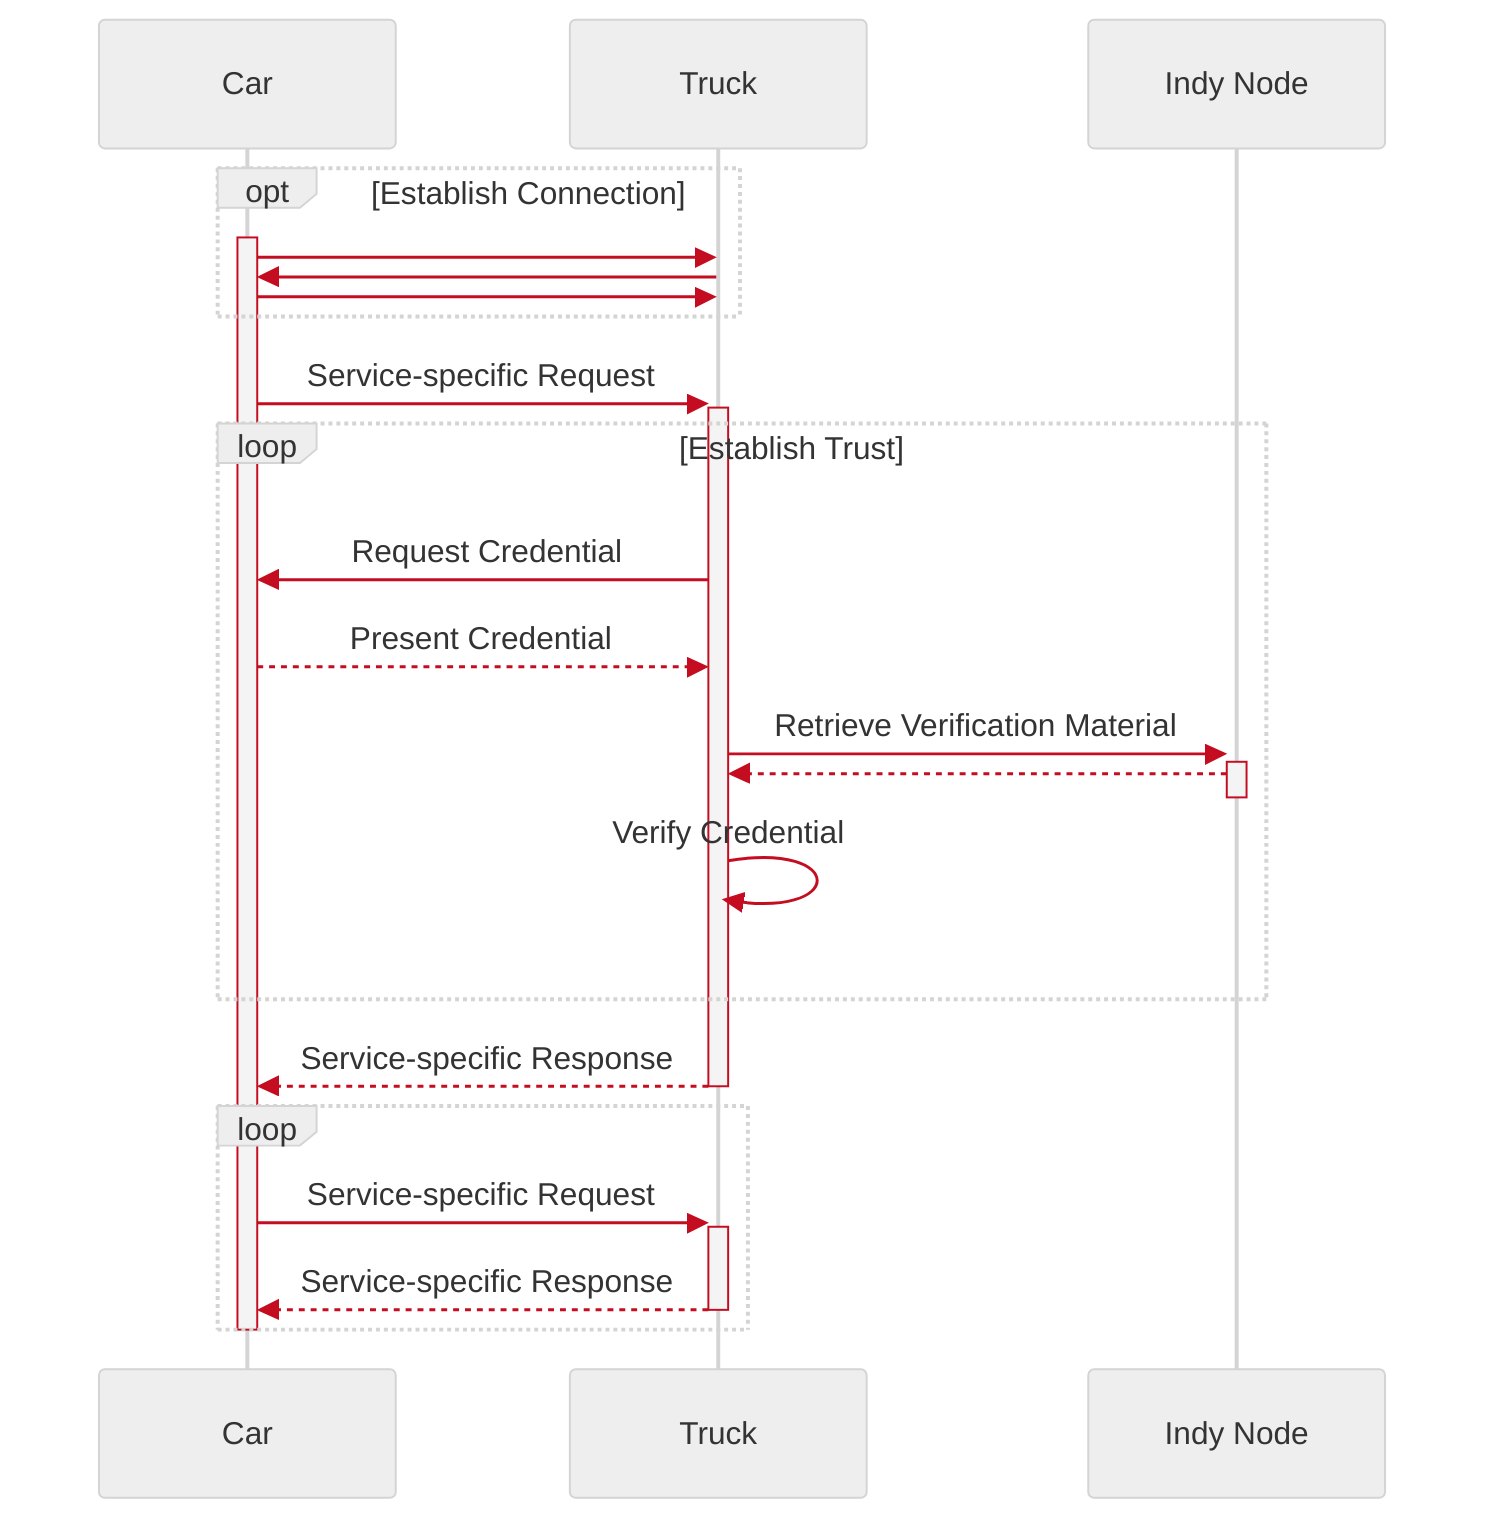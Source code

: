 %%{init: {
  "theme": "neutral",
  "themeVariables": {
    "xactorTextColor": "#C40D20",
    "signalColor": "#C40D20",
    "xsignalTextColor": "#C40D20",
    "activationBorderColor": "#C40D20"
  }
}}%%
sequenceDiagram
    participant car as Car
    participant truck as Truck
    participant indy as Indy Node


    opt Establish Connection
        activate car
        car->>truck: 
        truck->>car: 
        car->>truck: 
    end

    car->>+truck: Service-specific Request

    loop Establish Trust
        truck->>car: Request Credential
        car-->>truck: Present Credential
        truck->>+indy: Retrieve Verification Material
        indy-->>-truck: 
        truck->>truck: Verify Credential
    end

    truck-->>-car: Service-specific Response

    loop
        car->>+truck: Service-specific Request
        truck-->>-car: Service-specific Response
    end

    deactivate car